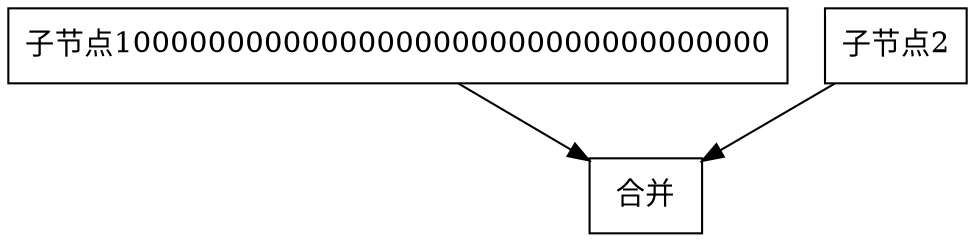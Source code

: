 digraph G {
Sub1 [label=子节点10000000000000000000000000000000000, shape=box];
Sub2 [label=子节点2, shape=box];
Merge [label=合并, shape=box];
Sub1 -> Merge;
Sub2 -> Merge;
}